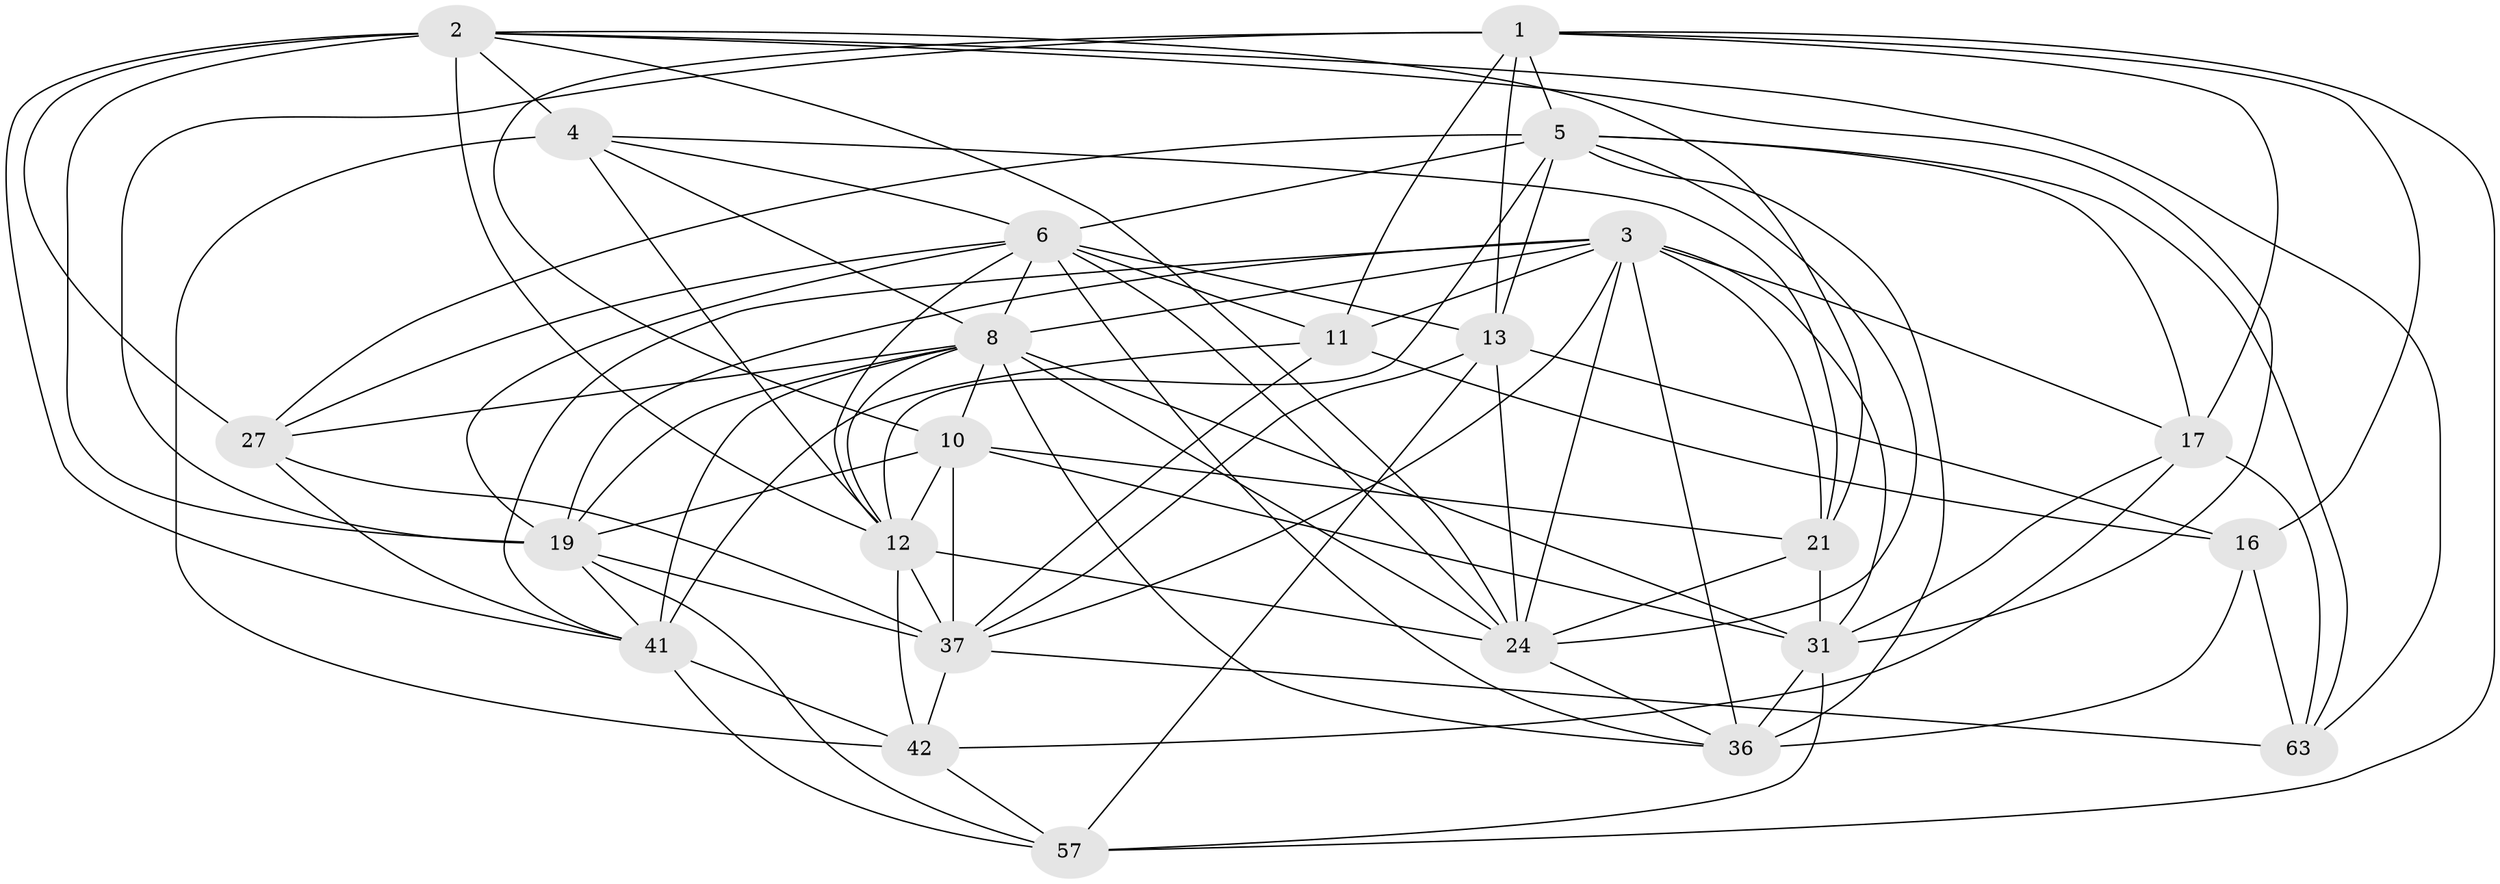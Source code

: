 // original degree distribution, {4: 1.0}
// Generated by graph-tools (version 1.1) at 2025/20/03/04/25 18:20:28]
// undirected, 24 vertices, 91 edges
graph export_dot {
graph [start="1"]
  node [color=gray90,style=filled];
  1 [super="+14"];
  2 [super="+20+62"];
  3 [super="+74+40+35"];
  4 [super="+29+7"];
  5 [super="+22+76"];
  6 [super="+30"];
  8 [super="+68+9"];
  10 [super="+46+70"];
  11 [super="+48"];
  12 [super="+15+28"];
  13 [super="+26+47"];
  16 [super="+61"];
  17 [super="+32"];
  19 [super="+23+44+75"];
  21 [super="+59"];
  24 [super="+60+45"];
  27 [super="+58"];
  31 [super="+69+65"];
  36 [super="+73+51"];
  37 [super="+39"];
  41 [super="+50+71"];
  42 [super="+66+78"];
  57 [super="+81"];
  63 [super="+67"];
  1 -- 19 [weight=2];
  1 -- 16;
  1 -- 17;
  1 -- 57;
  1 -- 5 [weight=2];
  1 -- 13;
  1 -- 10;
  1 -- 11;
  2 -- 21;
  2 -- 24;
  2 -- 27;
  2 -- 41;
  2 -- 12;
  2 -- 19 [weight=2];
  2 -- 63;
  2 -- 31;
  2 -- 4;
  3 -- 17;
  3 -- 21;
  3 -- 19;
  3 -- 24;
  3 -- 37;
  3 -- 41;
  3 -- 36 [weight=2];
  3 -- 8 [weight=2];
  3 -- 31;
  3 -- 11;
  4 -- 21;
  4 -- 12 [weight=3];
  4 -- 42;
  4 -- 8;
  4 -- 6;
  5 -- 27;
  5 -- 24;
  5 -- 17;
  5 -- 63;
  5 -- 36;
  5 -- 13;
  5 -- 12;
  5 -- 6;
  6 -- 36;
  6 -- 19;
  6 -- 8 [weight=2];
  6 -- 11;
  6 -- 12;
  6 -- 13 [weight=2];
  6 -- 24;
  6 -- 27;
  8 -- 36;
  8 -- 19 [weight=2];
  8 -- 41;
  8 -- 10;
  8 -- 12;
  8 -- 24;
  8 -- 27;
  8 -- 31;
  10 -- 12 [weight=2];
  10 -- 37;
  10 -- 31;
  10 -- 19;
  10 -- 21;
  11 -- 37;
  11 -- 41;
  11 -- 16;
  12 -- 37 [weight=2];
  12 -- 24 [weight=2];
  12 -- 42;
  13 -- 24;
  13 -- 37;
  13 -- 16;
  13 -- 57;
  16 -- 63 [weight=2];
  16 -- 36;
  17 -- 63;
  17 -- 31;
  17 -- 42;
  19 -- 41;
  19 -- 57;
  19 -- 37;
  21 -- 24;
  21 -- 31;
  24 -- 36;
  27 -- 37;
  27 -- 41;
  31 -- 57;
  31 -- 36;
  37 -- 63;
  37 -- 42;
  41 -- 57;
  41 -- 42;
  42 -- 57;
}
